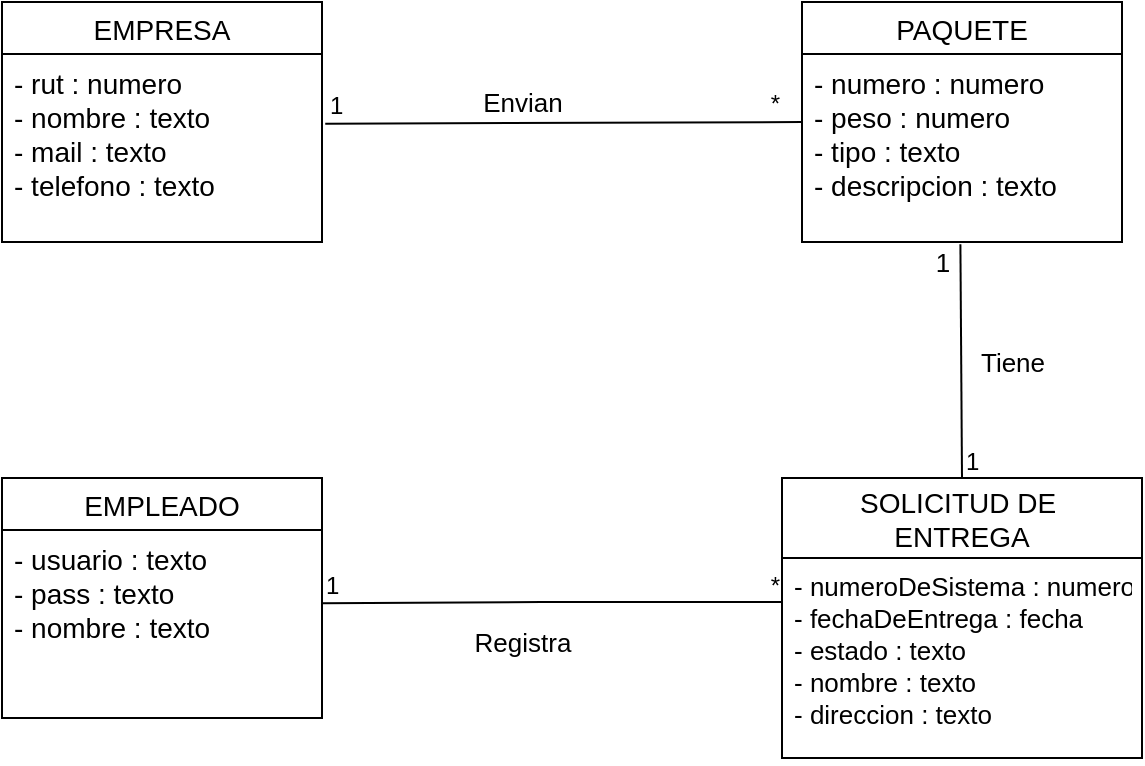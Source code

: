 <mxfile version="14.4.3" type="device"><diagram id="n03ohNLVPNem5RFIZU_r" name="Page-1"><mxGraphModel dx="903" dy="504" grid="1" gridSize="10" guides="1" tooltips="1" connect="1" arrows="1" fold="1" page="1" pageScale="1" pageWidth="827" pageHeight="1169" math="0" shadow="0"><root><mxCell id="0"/><mxCell id="1" parent="0"/><mxCell id="Dm4ld6VjQst4LfAAx5z8-1" value="EMPRESA" style="swimlane;fontStyle=0;childLayout=stackLayout;horizontal=1;startSize=26;horizontalStack=0;resizeParent=1;resizeParentMax=0;resizeLast=0;collapsible=1;marginBottom=0;align=center;fontSize=14;" vertex="1" parent="1"><mxGeometry x="80" y="80" width="160" height="120" as="geometry"/></mxCell><mxCell id="Dm4ld6VjQst4LfAAx5z8-4" value="- rut : numero&#10;- nombre : texto&#10;- mail : texto&#10;- telefono : texto" style="text;strokeColor=none;fillColor=none;spacingLeft=4;spacingRight=4;overflow=hidden;rotatable=0;points=[[0,0.5],[1,0.5]];portConstraint=eastwest;fontSize=14;" vertex="1" parent="Dm4ld6VjQst4LfAAx5z8-1"><mxGeometry y="26" width="160" height="94" as="geometry"/></mxCell><mxCell id="Dm4ld6VjQst4LfAAx5z8-18" value="SOLICITUD DE &#10;ENTREGA" style="swimlane;fontStyle=0;childLayout=stackLayout;horizontal=1;startSize=40;horizontalStack=0;resizeParent=1;resizeParentMax=0;resizeLast=0;collapsible=1;marginBottom=0;align=center;fontSize=14;" vertex="1" parent="1"><mxGeometry x="470" y="318" width="180" height="140" as="geometry"/></mxCell><mxCell id="Dm4ld6VjQst4LfAAx5z8-19" value="- numeroDeSistema : numero&#10;- fechaDeEntrega : fecha&#10;- estado : texto&#10;- nombre : texto&#10;- direccion : texto" style="text;strokeColor=none;fillColor=none;spacingLeft=4;spacingRight=4;overflow=hidden;rotatable=0;points=[[0,0.5],[1,0.5]];portConstraint=eastwest;fontSize=13;" vertex="1" parent="Dm4ld6VjQst4LfAAx5z8-18"><mxGeometry y="40" width="180" height="100" as="geometry"/></mxCell><mxCell id="Dm4ld6VjQst4LfAAx5z8-22" value="PAQUETE" style="swimlane;fontStyle=0;childLayout=stackLayout;horizontal=1;startSize=26;horizontalStack=0;resizeParent=1;resizeParentMax=0;resizeLast=0;collapsible=1;marginBottom=0;align=center;fontSize=14;" vertex="1" parent="1"><mxGeometry x="480" y="80" width="160" height="120" as="geometry"/></mxCell><mxCell id="Dm4ld6VjQst4LfAAx5z8-23" value="- numero : numero&#10;- peso : numero&#10;- tipo : texto&#10;- descripcion : texto" style="text;strokeColor=none;fillColor=none;spacingLeft=4;spacingRight=4;overflow=hidden;rotatable=0;points=[[0,0.5],[1,0.5]];portConstraint=eastwest;fontSize=14;" vertex="1" parent="Dm4ld6VjQst4LfAAx5z8-22"><mxGeometry y="26" width="160" height="94" as="geometry"/></mxCell><mxCell id="Dm4ld6VjQst4LfAAx5z8-26" value="EMPLEADO" style="swimlane;fontStyle=0;childLayout=stackLayout;horizontal=1;startSize=26;horizontalStack=0;resizeParent=1;resizeParentMax=0;resizeLast=0;collapsible=1;marginBottom=0;align=center;fontSize=14;" vertex="1" parent="1"><mxGeometry x="80" y="318" width="160" height="120" as="geometry"/></mxCell><mxCell id="Dm4ld6VjQst4LfAAx5z8-27" value="- usuario : texto&#10;- pass : texto&#10;- nombre : texto" style="text;strokeColor=none;fillColor=none;spacingLeft=4;spacingRight=4;overflow=hidden;rotatable=0;points=[[0,0.5],[1,0.5]];portConstraint=eastwest;fontSize=14;" vertex="1" parent="Dm4ld6VjQst4LfAAx5z8-26"><mxGeometry y="26" width="160" height="94" as="geometry"/></mxCell><mxCell id="Dm4ld6VjQst4LfAAx5z8-37" value="" style="endArrow=none;html=1;rounded=0;fontSize=13;exitX=0.999;exitY=0.39;exitDx=0;exitDy=0;exitPerimeter=0;entryX=0;entryY=0.22;entryDx=0;entryDy=0;entryPerimeter=0;" edge="1" parent="1" source="Dm4ld6VjQst4LfAAx5z8-27" target="Dm4ld6VjQst4LfAAx5z8-19"><mxGeometry relative="1" as="geometry"><mxPoint x="240" y="377.5" as="sourcePoint"/><mxPoint x="468" y="380" as="targetPoint"/><Array as="points"><mxPoint x="350" y="380"/></Array></mxGeometry></mxCell><mxCell id="Dm4ld6VjQst4LfAAx5z8-38" value="1" style="resizable=0;html=1;align=left;verticalAlign=bottom;" connectable="0" vertex="1" parent="Dm4ld6VjQst4LfAAx5z8-37"><mxGeometry x="-1" relative="1" as="geometry"/></mxCell><mxCell id="Dm4ld6VjQst4LfAAx5z8-39" value="*" style="resizable=0;html=1;align=right;verticalAlign=bottom;" connectable="0" vertex="1" parent="Dm4ld6VjQst4LfAAx5z8-37"><mxGeometry x="1" relative="1" as="geometry"/></mxCell><mxCell id="Dm4ld6VjQst4LfAAx5z8-43" value="" style="endArrow=none;html=1;rounded=0;fontSize=13;" edge="1" parent="1"><mxGeometry relative="1" as="geometry"><mxPoint x="241.62" y="140.9" as="sourcePoint"/><mxPoint x="480" y="140" as="targetPoint"/></mxGeometry></mxCell><mxCell id="Dm4ld6VjQst4LfAAx5z8-44" value="1" style="resizable=0;html=1;align=left;verticalAlign=bottom;" connectable="0" vertex="1" parent="Dm4ld6VjQst4LfAAx5z8-43"><mxGeometry x="-1" relative="1" as="geometry"/></mxCell><mxCell id="Dm4ld6VjQst4LfAAx5z8-45" value="*" style="resizable=0;html=1;align=right;verticalAlign=bottom;" connectable="0" vertex="1" parent="Dm4ld6VjQst4LfAAx5z8-43"><mxGeometry x="1" relative="1" as="geometry"><mxPoint x="-10.28" as="offset"/></mxGeometry></mxCell><mxCell id="Dm4ld6VjQst4LfAAx5z8-47" value="Envian" style="text;html=1;align=center;verticalAlign=middle;resizable=0;points=[];autosize=1;fontSize=13;" vertex="1" parent="1"><mxGeometry x="310" y="120" width="60" height="20" as="geometry"/></mxCell><mxCell id="Dm4ld6VjQst4LfAAx5z8-40" value="" style="endArrow=none;html=1;rounded=0;fontSize=13;exitX=0.5;exitY=0;exitDx=0;exitDy=0;entryX=0.495;entryY=1.012;entryDx=0;entryDy=0;entryPerimeter=0;" edge="1" parent="1" source="Dm4ld6VjQst4LfAAx5z8-18" target="Dm4ld6VjQst4LfAAx5z8-23"><mxGeometry relative="1" as="geometry"><mxPoint x="560" y="300" as="sourcePoint"/><mxPoint x="560" y="220" as="targetPoint"/></mxGeometry></mxCell><mxCell id="Dm4ld6VjQst4LfAAx5z8-41" value="1" style="resizable=0;html=1;align=left;verticalAlign=bottom;" connectable="0" vertex="1" parent="Dm4ld6VjQst4LfAAx5z8-40"><mxGeometry x="-1" relative="1" as="geometry"/></mxCell><mxCell id="Dm4ld6VjQst4LfAAx5z8-48" value="1" style="text;html=1;align=center;verticalAlign=middle;resizable=0;points=[];autosize=1;fontSize=13;" vertex="1" parent="1"><mxGeometry x="540" y="200" width="20" height="20" as="geometry"/></mxCell><mxCell id="Dm4ld6VjQst4LfAAx5z8-49" value="Tiene" style="text;html=1;align=center;verticalAlign=middle;resizable=0;points=[];autosize=1;fontSize=13;" vertex="1" parent="1"><mxGeometry x="560" y="250" width="50" height="20" as="geometry"/></mxCell><mxCell id="Dm4ld6VjQst4LfAAx5z8-50" value="Registra" style="text;html=1;align=center;verticalAlign=middle;resizable=0;points=[];autosize=1;fontSize=13;" vertex="1" parent="1"><mxGeometry x="310" y="390" width="60" height="20" as="geometry"/></mxCell></root></mxGraphModel></diagram></mxfile>